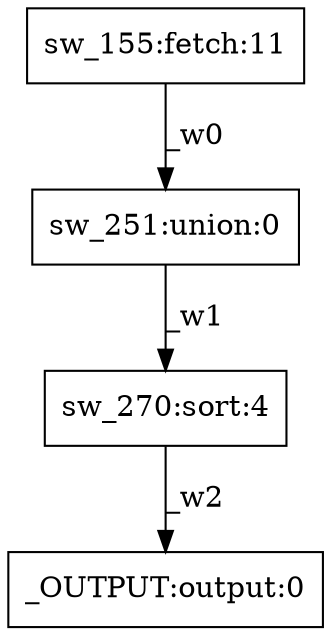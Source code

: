 digraph test1 { node [shape=box] "sw_251" [label="sw_251:union:0"];"_OUTPUT" [label="_OUTPUT:output:0"];"sw_270" [label="sw_270:sort:4"];"sw_155" [label="sw_155:fetch:11"];"sw_155" -> "sw_251" [label="_w0"];"sw_251" -> "sw_270" [label="_w1"];"sw_270" -> "_OUTPUT" [label="_w2"];}